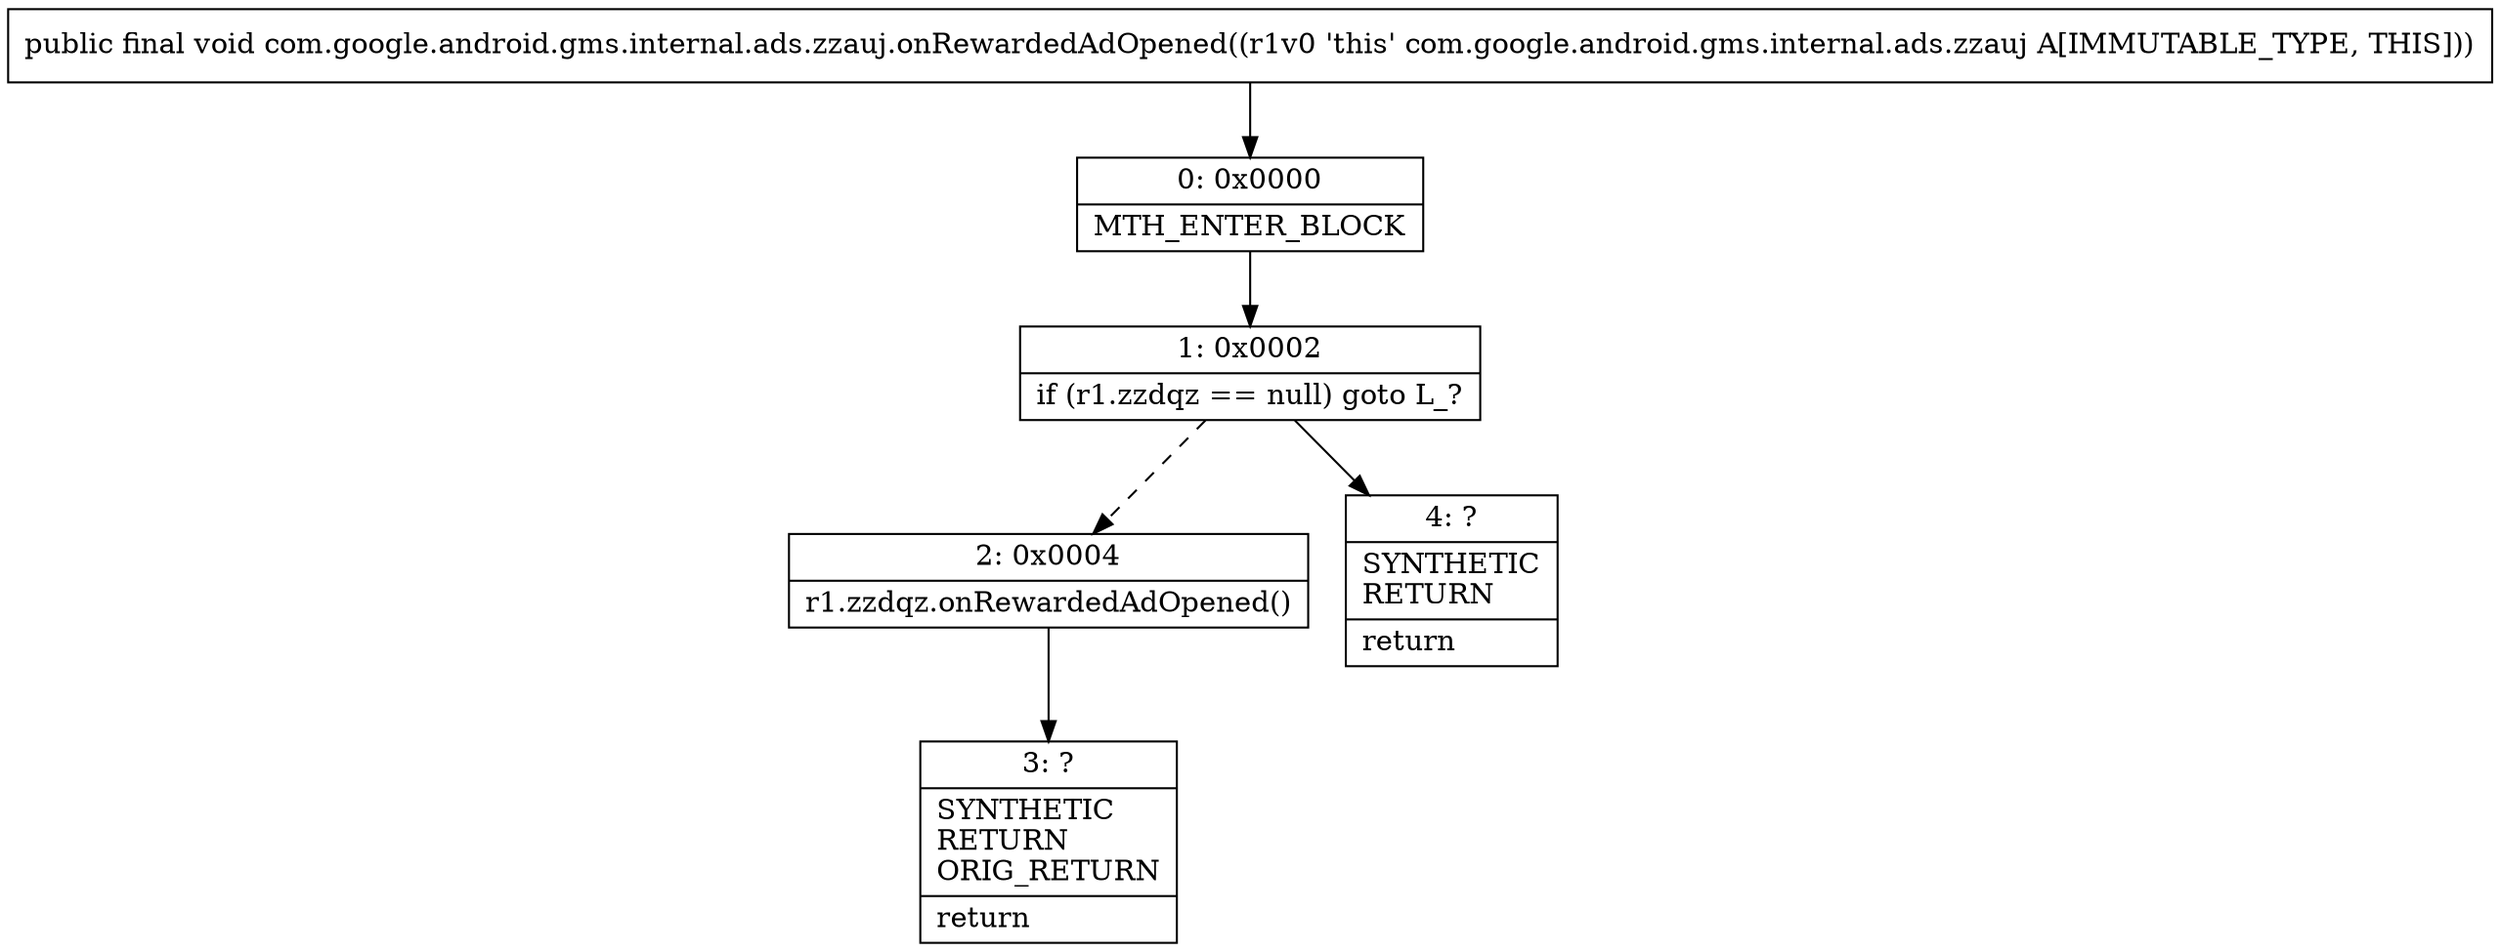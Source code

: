 digraph "CFG forcom.google.android.gms.internal.ads.zzauj.onRewardedAdOpened()V" {
Node_0 [shape=record,label="{0\:\ 0x0000|MTH_ENTER_BLOCK\l}"];
Node_1 [shape=record,label="{1\:\ 0x0002|if (r1.zzdqz == null) goto L_?\l}"];
Node_2 [shape=record,label="{2\:\ 0x0004|r1.zzdqz.onRewardedAdOpened()\l}"];
Node_3 [shape=record,label="{3\:\ ?|SYNTHETIC\lRETURN\lORIG_RETURN\l|return\l}"];
Node_4 [shape=record,label="{4\:\ ?|SYNTHETIC\lRETURN\l|return\l}"];
MethodNode[shape=record,label="{public final void com.google.android.gms.internal.ads.zzauj.onRewardedAdOpened((r1v0 'this' com.google.android.gms.internal.ads.zzauj A[IMMUTABLE_TYPE, THIS])) }"];
MethodNode -> Node_0;
Node_0 -> Node_1;
Node_1 -> Node_2[style=dashed];
Node_1 -> Node_4;
Node_2 -> Node_3;
}

